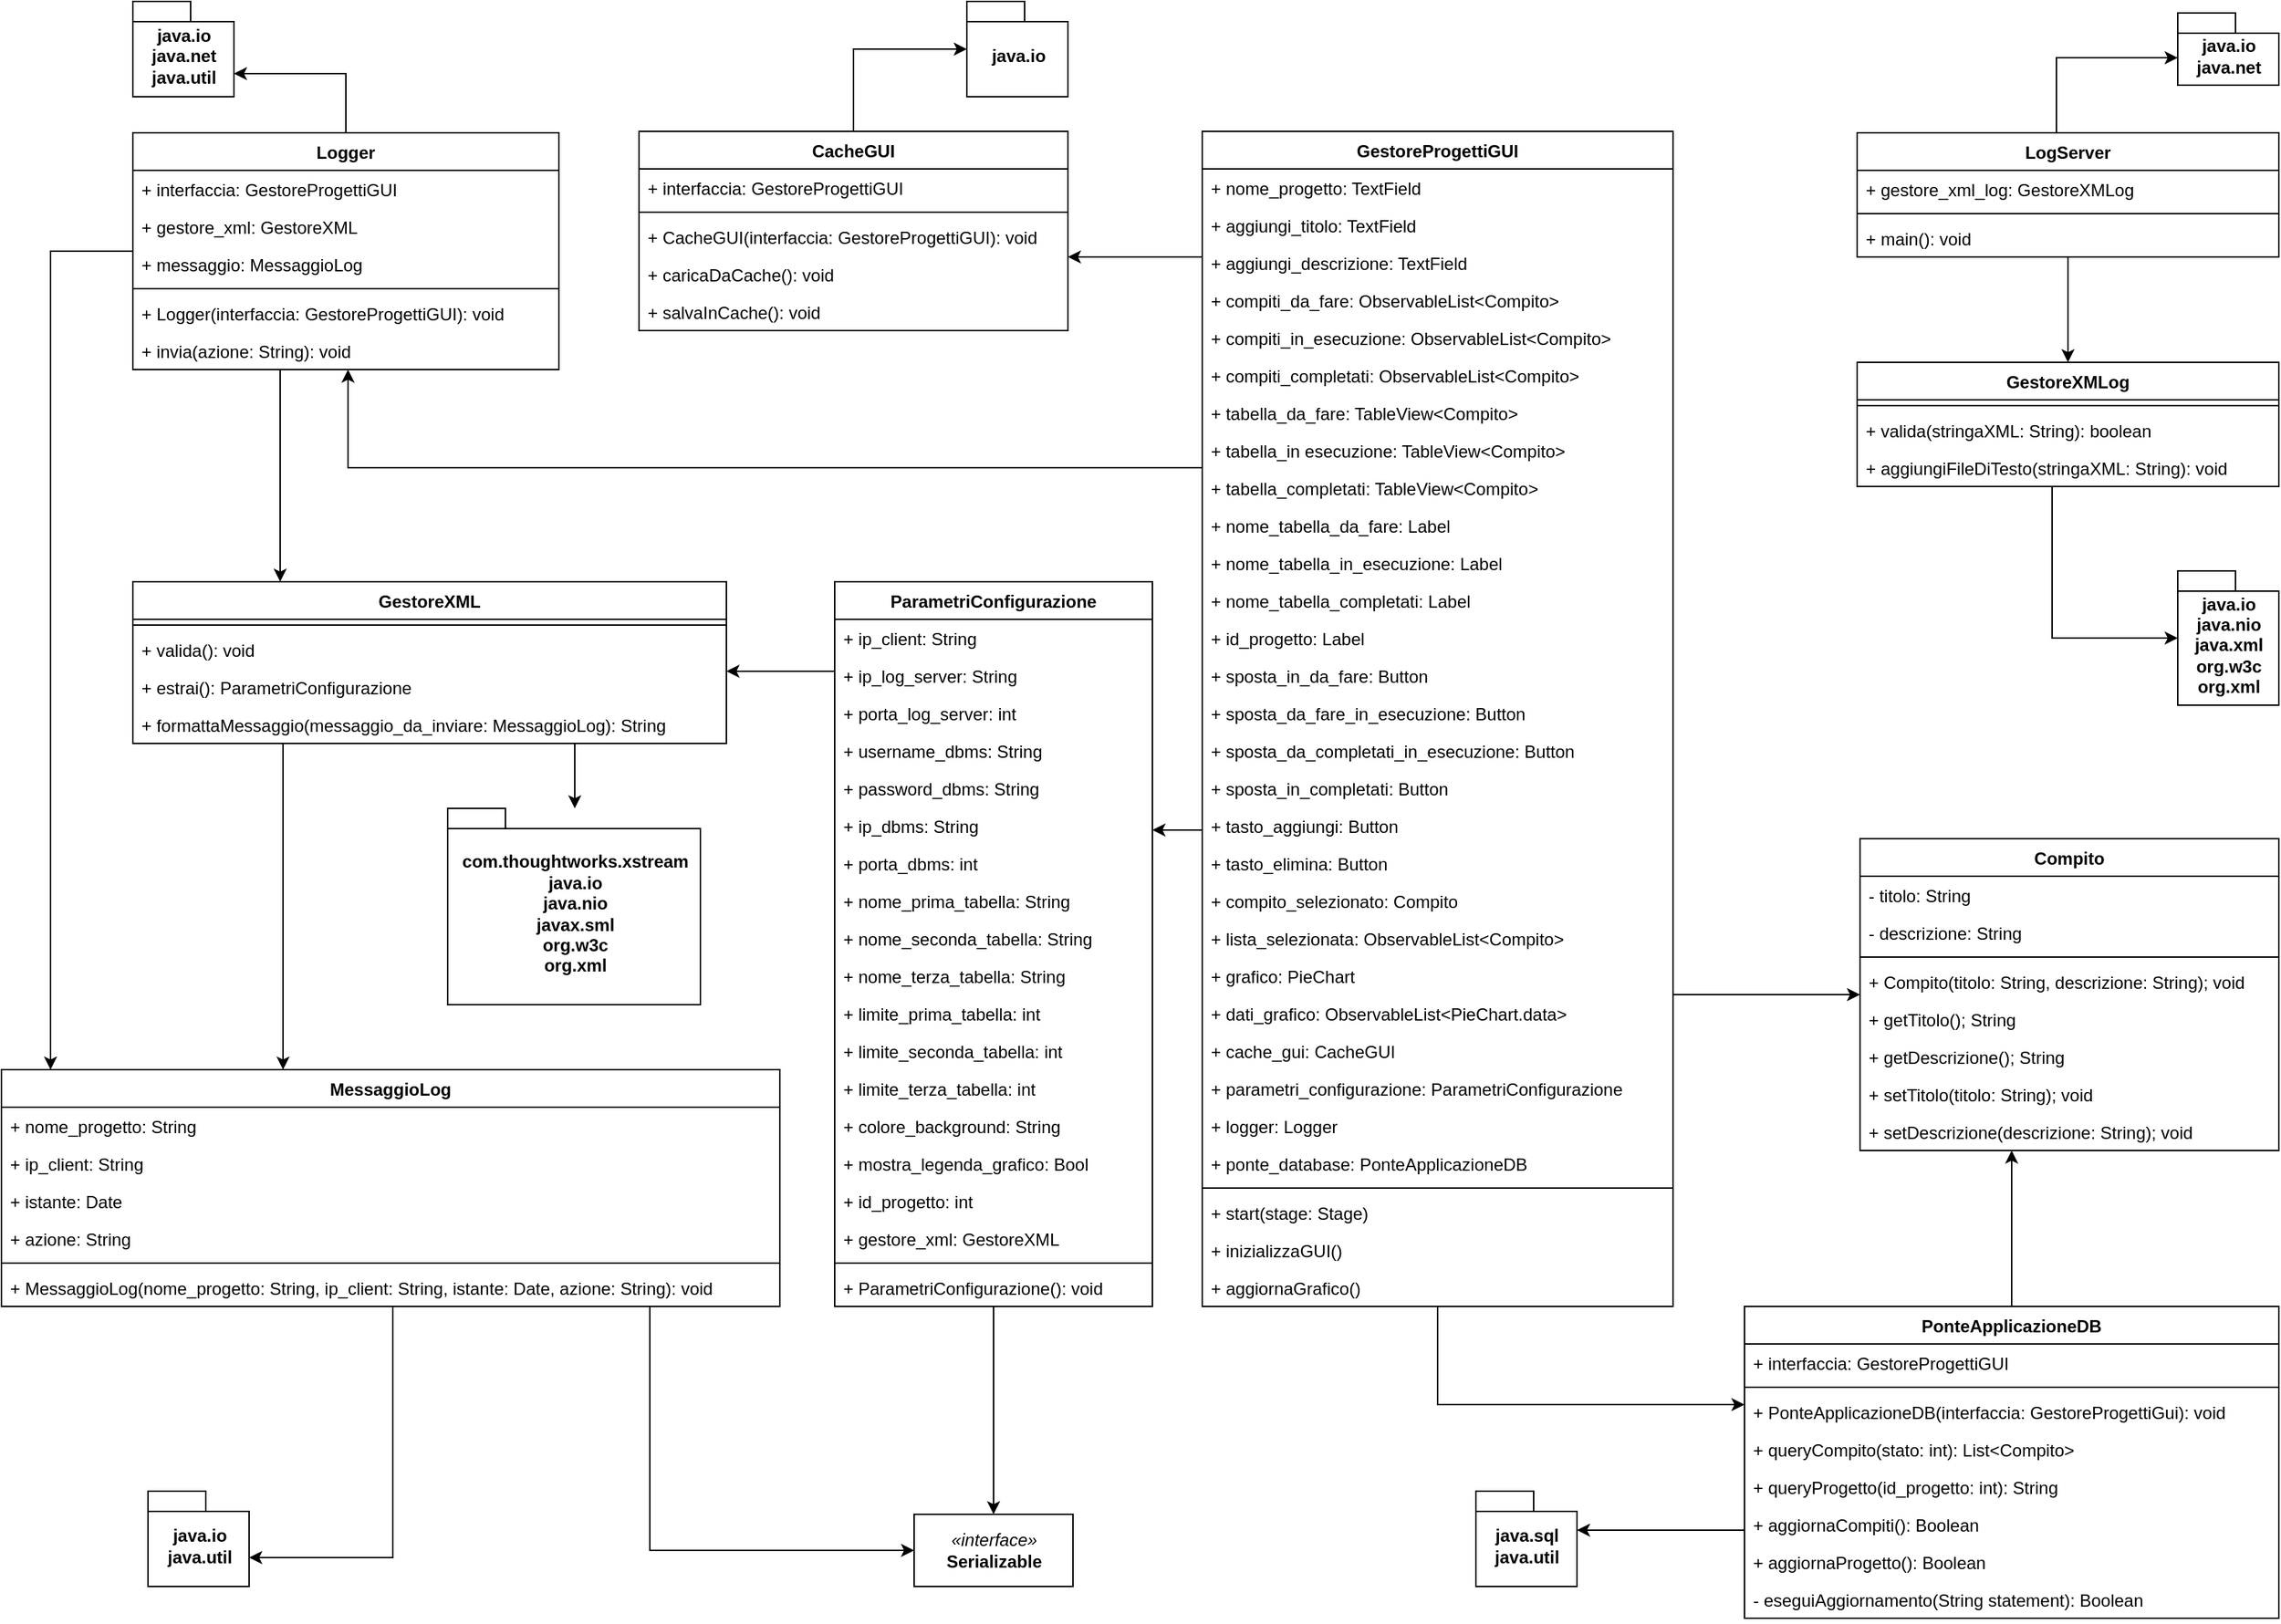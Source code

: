 <mxfile version="11.1.4" type="device"><diagram id="6nj99goFjxHXfL-2suWd" name="Page-1"><mxGraphModel dx="1272" dy="888" grid="0" gridSize="10" guides="1" tooltips="1" connect="1" arrows="1" fold="1" page="1" pageScale="1" pageWidth="1654" pageHeight="1169" background="none" math="0" shadow="0"><root><mxCell id="0"/><mxCell id="1" parent="0"/><mxCell id="vWWzzDCcb0T85775r7cs-12" value="" style="edgeStyle=orthogonalEdgeStyle;rounded=0;orthogonalLoop=1;jettySize=auto;html=1;" parent="1" source="vWWzzDCcb0T85775r7cs-1" target="vWWzzDCcb0T85775r7cs-8" edge="1"><mxGeometry relative="1" as="geometry"><Array as="points"><mxPoint x="843" y="594"/><mxPoint x="843" y="594"/></Array></mxGeometry></mxCell><mxCell id="vWWzzDCcb0T85775r7cs-17" value="" style="edgeStyle=orthogonalEdgeStyle;rounded=0;orthogonalLoop=1;jettySize=auto;html=1;" parent="1" source="vWWzzDCcb0T85775r7cs-1" target="vWWzzDCcb0T85775r7cs-13" edge="1"><mxGeometry relative="1" as="geometry"><Array as="points"><mxPoint x="799" y="197"/><mxPoint x="799" y="197"/></Array></mxGeometry></mxCell><mxCell id="KaFn5cHSQc4NppSN68tF-23" style="edgeStyle=orthogonalEdgeStyle;rounded=0;orthogonalLoop=1;jettySize=auto;html=1;" parent="1" source="vWWzzDCcb0T85775r7cs-1" target="KaFn5cHSQc4NppSN68tF-17" edge="1"><mxGeometry relative="1" as="geometry"><Array as="points"><mxPoint x="269" y="343"/></Array></mxGeometry></mxCell><mxCell id="vWWzzDCcb0T85775r7cs-1" value="GestoreProgettiGUI" style="swimlane;fontStyle=1;align=center;verticalAlign=top;childLayout=stackLayout;horizontal=1;startSize=26;horizontalStack=0;resizeParent=1;resizeParentMax=0;resizeLast=0;collapsible=1;marginBottom=0;perimeter=rectanglePerimeter;" parent="1" vertex="1"><mxGeometry x="860.5" y="110" width="326" height="814" as="geometry"><mxRectangle x="664" y="130" width="140" height="26" as="alternateBounds"/></mxGeometry></mxCell><mxCell id="vWWzzDCcb0T85775r7cs-2" value="+ nome_progetto: TextField" style="text;strokeColor=none;fillColor=none;align=left;verticalAlign=top;spacingLeft=4;spacingRight=4;overflow=hidden;rotatable=0;points=[[0,0.5],[1,0.5]];portConstraint=eastwest;" parent="vWWzzDCcb0T85775r7cs-1" vertex="1"><mxGeometry y="26" width="326" height="26" as="geometry"/></mxCell><mxCell id="PXrPjaLNuYyIt7uztmEN-1" value="+ aggiungi_titolo: TextField" style="text;strokeColor=none;fillColor=none;align=left;verticalAlign=top;spacingLeft=4;spacingRight=4;overflow=hidden;rotatable=0;points=[[0,0.5],[1,0.5]];portConstraint=eastwest;" parent="vWWzzDCcb0T85775r7cs-1" vertex="1"><mxGeometry y="52" width="326" height="26" as="geometry"/></mxCell><mxCell id="PXrPjaLNuYyIt7uztmEN-2" value="+ aggiungi_descrizione: TextField" style="text;strokeColor=none;fillColor=none;align=left;verticalAlign=top;spacingLeft=4;spacingRight=4;overflow=hidden;rotatable=0;points=[[0,0.5],[1,0.5]];portConstraint=eastwest;" parent="vWWzzDCcb0T85775r7cs-1" vertex="1"><mxGeometry y="78" width="326" height="26" as="geometry"/></mxCell><mxCell id="vWWzzDCcb0T85775r7cs-53" value="+ compiti_da_fare: ObservableList&lt;Compito&gt;" style="text;strokeColor=none;fillColor=none;align=left;verticalAlign=top;spacingLeft=4;spacingRight=4;overflow=hidden;rotatable=0;points=[[0,0.5],[1,0.5]];portConstraint=eastwest;" parent="vWWzzDCcb0T85775r7cs-1" vertex="1"><mxGeometry y="104" width="326" height="26" as="geometry"/></mxCell><mxCell id="dXpa8FaBh7qvM4R2iBo3-2" value="+ compiti_in_esecuzione: ObservableList&lt;Compito&gt;" style="text;strokeColor=none;fillColor=none;align=left;verticalAlign=top;spacingLeft=4;spacingRight=4;overflow=hidden;rotatable=0;points=[[0,0.5],[1,0.5]];portConstraint=eastwest;" parent="vWWzzDCcb0T85775r7cs-1" vertex="1"><mxGeometry y="130" width="326" height="26" as="geometry"/></mxCell><mxCell id="dXpa8FaBh7qvM4R2iBo3-3" value="+ compiti_completati: ObservableList&lt;Compito&gt;" style="text;strokeColor=none;fillColor=none;align=left;verticalAlign=top;spacingLeft=4;spacingRight=4;overflow=hidden;rotatable=0;points=[[0,0.5],[1,0.5]];portConstraint=eastwest;" parent="vWWzzDCcb0T85775r7cs-1" vertex="1"><mxGeometry y="156" width="326" height="26" as="geometry"/></mxCell><mxCell id="vWWzzDCcb0T85775r7cs-26" value="+ tabella_da_fare: TableView&lt;Compito&gt;" style="text;strokeColor=none;fillColor=none;align=left;verticalAlign=top;spacingLeft=4;spacingRight=4;overflow=hidden;rotatable=0;points=[[0,0.5],[1,0.5]];portConstraint=eastwest;" parent="vWWzzDCcb0T85775r7cs-1" vertex="1"><mxGeometry y="182" width="326" height="26" as="geometry"/></mxCell><mxCell id="vWWzzDCcb0T85775r7cs-29" value="+ tabella_in esecuzione: TableView&lt;Compito&gt;" style="text;strokeColor=none;fillColor=none;align=left;verticalAlign=top;spacingLeft=4;spacingRight=4;overflow=hidden;rotatable=0;points=[[0,0.5],[1,0.5]];portConstraint=eastwest;" parent="vWWzzDCcb0T85775r7cs-1" vertex="1"><mxGeometry y="208" width="326" height="26" as="geometry"/></mxCell><mxCell id="vWWzzDCcb0T85775r7cs-30" value="+ tabella_completati: TableView&lt;Compito&gt;" style="text;strokeColor=none;fillColor=none;align=left;verticalAlign=top;spacingLeft=4;spacingRight=4;overflow=hidden;rotatable=0;points=[[0,0.5],[1,0.5]];portConstraint=eastwest;" parent="vWWzzDCcb0T85775r7cs-1" vertex="1"><mxGeometry y="234" width="326" height="26" as="geometry"/></mxCell><mxCell id="vWWzzDCcb0T85775r7cs-27" value="+ nome_tabella_da_fare: Label" style="text;strokeColor=none;fillColor=none;align=left;verticalAlign=top;spacingLeft=4;spacingRight=4;overflow=hidden;rotatable=0;points=[[0,0.5],[1,0.5]];portConstraint=eastwest;" parent="vWWzzDCcb0T85775r7cs-1" vertex="1"><mxGeometry y="260" width="326" height="26" as="geometry"/></mxCell><mxCell id="vWWzzDCcb0T85775r7cs-33" value="+ nome_tabella_in_esecuzione: Label" style="text;strokeColor=none;fillColor=none;align=left;verticalAlign=top;spacingLeft=4;spacingRight=4;overflow=hidden;rotatable=0;points=[[0,0.5],[1,0.5]];portConstraint=eastwest;" parent="vWWzzDCcb0T85775r7cs-1" vertex="1"><mxGeometry y="286" width="326" height="26" as="geometry"/></mxCell><mxCell id="vWWzzDCcb0T85775r7cs-34" value="+ nome_tabella_completati: Label" style="text;strokeColor=none;fillColor=none;align=left;verticalAlign=top;spacingLeft=4;spacingRight=4;overflow=hidden;rotatable=0;points=[[0,0.5],[1,0.5]];portConstraint=eastwest;" parent="vWWzzDCcb0T85775r7cs-1" vertex="1"><mxGeometry y="312" width="326" height="26" as="geometry"/></mxCell><mxCell id="KaFn5cHSQc4NppSN68tF-7" value="+ id_progetto: Label" style="text;strokeColor=none;fillColor=none;align=left;verticalAlign=top;spacingLeft=4;spacingRight=4;overflow=hidden;rotatable=0;points=[[0,0.5],[1,0.5]];portConstraint=eastwest;" parent="vWWzzDCcb0T85775r7cs-1" vertex="1"><mxGeometry y="338" width="326" height="26" as="geometry"/></mxCell><mxCell id="vWWzzDCcb0T85775r7cs-37" value="+ sposta_in_da_fare: Button" style="text;align=left;verticalAlign=top;spacingLeft=4;spacingRight=4;overflow=hidden;rotatable=0;points=[[0,0.5],[1,0.5]];portConstraint=eastwest;" parent="vWWzzDCcb0T85775r7cs-1" vertex="1"><mxGeometry y="364" width="326" height="26" as="geometry"/></mxCell><mxCell id="vWWzzDCcb0T85775r7cs-38" value="+ sposta_da_fare_in_esecuzione: Button" style="text;strokeColor=none;fillColor=none;align=left;verticalAlign=top;spacingLeft=4;spacingRight=4;overflow=hidden;rotatable=0;points=[[0,0.5],[1,0.5]];portConstraint=eastwest;" parent="vWWzzDCcb0T85775r7cs-1" vertex="1"><mxGeometry y="390" width="326" height="26" as="geometry"/></mxCell><mxCell id="vWWzzDCcb0T85775r7cs-39" value="+ sposta_da_completati_in_esecuzione: Button" style="text;strokeColor=none;fillColor=none;align=left;verticalAlign=top;spacingLeft=4;spacingRight=4;overflow=hidden;rotatable=0;points=[[0,0.5],[1,0.5]];portConstraint=eastwest;" parent="vWWzzDCcb0T85775r7cs-1" vertex="1"><mxGeometry y="416" width="326" height="26" as="geometry"/></mxCell><mxCell id="dXpa8FaBh7qvM4R2iBo3-4" value="+ sposta_in_completati: Button" style="text;strokeColor=none;fillColor=none;align=left;verticalAlign=top;spacingLeft=4;spacingRight=4;overflow=hidden;rotatable=0;points=[[0,0.5],[1,0.5]];portConstraint=eastwest;" parent="vWWzzDCcb0T85775r7cs-1" vertex="1"><mxGeometry y="442" width="326" height="26" as="geometry"/></mxCell><mxCell id="vWWzzDCcb0T85775r7cs-44" value="+ tasto_aggiungi: Button" style="text;strokeColor=none;fillColor=none;align=left;verticalAlign=top;spacingLeft=4;spacingRight=4;overflow=hidden;rotatable=0;points=[[0,0.5],[1,0.5]];portConstraint=eastwest;" parent="vWWzzDCcb0T85775r7cs-1" vertex="1"><mxGeometry y="468" width="326" height="26" as="geometry"/></mxCell><mxCell id="vWWzzDCcb0T85775r7cs-45" value="+ tasto_elimina: Button" style="text;strokeColor=none;fillColor=none;align=left;verticalAlign=top;spacingLeft=4;spacingRight=4;overflow=hidden;rotatable=0;points=[[0,0.5],[1,0.5]];portConstraint=eastwest;" parent="vWWzzDCcb0T85775r7cs-1" vertex="1"><mxGeometry y="494" width="326" height="26" as="geometry"/></mxCell><mxCell id="KaFn5cHSQc4NppSN68tF-2" value="+ compito_selezionato: Compito" style="text;strokeColor=none;fillColor=none;align=left;verticalAlign=top;spacingLeft=4;spacingRight=4;overflow=hidden;rotatable=0;points=[[0,0.5],[1,0.5]];portConstraint=eastwest;" parent="vWWzzDCcb0T85775r7cs-1" vertex="1"><mxGeometry y="520" width="326" height="26" as="geometry"/></mxCell><mxCell id="KaFn5cHSQc4NppSN68tF-3" value="+ lista_selezionata: ObservableList&lt;Compito&gt;" style="text;strokeColor=none;fillColor=none;align=left;verticalAlign=top;spacingLeft=4;spacingRight=4;overflow=hidden;rotatable=0;points=[[0,0.5],[1,0.5]];portConstraint=eastwest;" parent="vWWzzDCcb0T85775r7cs-1" vertex="1"><mxGeometry y="546" width="326" height="26" as="geometry"/></mxCell><mxCell id="KaFn5cHSQc4NppSN68tF-4" value="+ grafico: PieChart" style="text;strokeColor=none;fillColor=none;align=left;verticalAlign=top;spacingLeft=4;spacingRight=4;overflow=hidden;rotatable=0;points=[[0,0.5],[1,0.5]];portConstraint=eastwest;" parent="vWWzzDCcb0T85775r7cs-1" vertex="1"><mxGeometry y="572" width="326" height="26" as="geometry"/></mxCell><mxCell id="KaFn5cHSQc4NppSN68tF-5" value="+ dati_grafico: ObservableList&lt;PieChart.data&gt;" style="text;strokeColor=none;fillColor=none;align=left;verticalAlign=top;spacingLeft=4;spacingRight=4;overflow=hidden;rotatable=0;points=[[0,0.5],[1,0.5]];portConstraint=eastwest;" parent="vWWzzDCcb0T85775r7cs-1" vertex="1"><mxGeometry y="598" width="326" height="26" as="geometry"/></mxCell><mxCell id="vWWzzDCcb0T85775r7cs-40" value="+ cache_gui: CacheGUI" style="text;strokeColor=none;fillColor=none;align=left;verticalAlign=top;spacingLeft=4;spacingRight=4;overflow=hidden;rotatable=0;points=[[0,0.5],[1,0.5]];portConstraint=eastwest;" parent="vWWzzDCcb0T85775r7cs-1" vertex="1"><mxGeometry y="624" width="326" height="26" as="geometry"/></mxCell><mxCell id="vWWzzDCcb0T85775r7cs-41" value="+ parametri_configurazione: ParametriConfigurazione" style="text;strokeColor=none;fillColor=none;align=left;verticalAlign=top;spacingLeft=4;spacingRight=4;overflow=hidden;rotatable=0;points=[[0,0.5],[1,0.5]];portConstraint=eastwest;" parent="vWWzzDCcb0T85775r7cs-1" vertex="1"><mxGeometry y="650" width="326" height="26" as="geometry"/></mxCell><mxCell id="KaFn5cHSQc4NppSN68tF-1" value="+ logger: Logger" style="text;strokeColor=none;fillColor=none;align=left;verticalAlign=top;spacingLeft=4;spacingRight=4;overflow=hidden;rotatable=0;points=[[0,0.5],[1,0.5]];portConstraint=eastwest;" parent="vWWzzDCcb0T85775r7cs-1" vertex="1"><mxGeometry y="676" width="326" height="26" as="geometry"/></mxCell><mxCell id="KaFn5cHSQc4NppSN68tF-6" value="+ ponte_database: PonteApplicazioneDB" style="text;strokeColor=none;fillColor=none;align=left;verticalAlign=top;spacingLeft=4;spacingRight=4;overflow=hidden;rotatable=0;points=[[0,0.5],[1,0.5]];portConstraint=eastwest;" parent="vWWzzDCcb0T85775r7cs-1" vertex="1"><mxGeometry y="702" width="326" height="26" as="geometry"/></mxCell><mxCell id="vWWzzDCcb0T85775r7cs-3" value="" style="line;strokeWidth=1;fillColor=none;align=left;verticalAlign=middle;spacingTop=-1;spacingLeft=3;spacingRight=3;rotatable=0;labelPosition=right;points=[];portConstraint=eastwest;" parent="vWWzzDCcb0T85775r7cs-1" vertex="1"><mxGeometry y="728" width="326" height="8" as="geometry"/></mxCell><mxCell id="vWWzzDCcb0T85775r7cs-4" value="+ start(stage: Stage)" style="text;strokeColor=none;fillColor=none;align=left;verticalAlign=top;spacingLeft=4;spacingRight=4;overflow=hidden;rotatable=0;points=[[0,0.5],[1,0.5]];portConstraint=eastwest;" parent="vWWzzDCcb0T85775r7cs-1" vertex="1"><mxGeometry y="736" width="326" height="26" as="geometry"/></mxCell><mxCell id="vWWzzDCcb0T85775r7cs-66" value="+ inizializzaGUI()" style="text;strokeColor=none;fillColor=none;align=left;verticalAlign=top;spacingLeft=4;spacingRight=4;overflow=hidden;rotatable=0;points=[[0,0.5],[1,0.5]];portConstraint=eastwest;" parent="vWWzzDCcb0T85775r7cs-1" vertex="1"><mxGeometry y="762" width="326" height="26" as="geometry"/></mxCell><mxCell id="KaFn5cHSQc4NppSN68tF-8" value="+ aggiornaGrafico()" style="text;strokeColor=none;fillColor=none;align=left;verticalAlign=top;spacingLeft=4;spacingRight=4;overflow=hidden;rotatable=0;points=[[0,0.5],[1,0.5]];portConstraint=eastwest;" parent="vWWzzDCcb0T85775r7cs-1" vertex="1"><mxGeometry y="788" width="326" height="26" as="geometry"/></mxCell><mxCell id="vWWzzDCcb0T85775r7cs-52" value="" style="edgeStyle=orthogonalEdgeStyle;rounded=0;orthogonalLoop=1;jettySize=auto;html=1;" parent="1" source="vWWzzDCcb0T85775r7cs-1" target="vWWzzDCcb0T85775r7cs-48" edge="1"><mxGeometry relative="1" as="geometry"><Array as="points"><mxPoint x="1220" y="708"/><mxPoint x="1220" y="708"/></Array></mxGeometry></mxCell><mxCell id="XvffaTH2z_4lUJ5s4cVE-21" style="edgeStyle=orthogonalEdgeStyle;rounded=0;orthogonalLoop=1;jettySize=auto;html=1;" edge="1" parent="1" source="vWWzzDCcb0T85775r7cs-13" target="XvffaTH2z_4lUJ5s4cVE-18"><mxGeometry relative="1" as="geometry"><Array as="points"><mxPoint x="619" y="53"/></Array></mxGeometry></mxCell><mxCell id="vWWzzDCcb0T85775r7cs-13" value="CacheGUI" style="swimlane;fontStyle=1;align=center;verticalAlign=top;childLayout=stackLayout;horizontal=1;startSize=26;horizontalStack=0;resizeParent=1;resizeParentMax=0;resizeLast=0;collapsible=1;marginBottom=0;" parent="1" vertex="1"><mxGeometry x="470.5" y="110" width="297" height="138" as="geometry"/></mxCell><mxCell id="vWWzzDCcb0T85775r7cs-14" value="+ interfaccia: GestoreProgettiGUI" style="text;strokeColor=none;fillColor=none;align=left;verticalAlign=top;spacingLeft=4;spacingRight=4;overflow=hidden;rotatable=0;points=[[0,0.5],[1,0.5]];portConstraint=eastwest;" parent="vWWzzDCcb0T85775r7cs-13" vertex="1"><mxGeometry y="26" width="297" height="26" as="geometry"/></mxCell><mxCell id="vWWzzDCcb0T85775r7cs-15" value="" style="line;strokeWidth=1;fillColor=none;align=left;verticalAlign=middle;spacingTop=-1;spacingLeft=3;spacingRight=3;rotatable=0;labelPosition=right;points=[];portConstraint=eastwest;" parent="vWWzzDCcb0T85775r7cs-13" vertex="1"><mxGeometry y="52" width="297" height="8" as="geometry"/></mxCell><mxCell id="vWWzzDCcb0T85775r7cs-16" value="+ CacheGUI(interfaccia: GestoreProgettiGUI): void" style="text;strokeColor=none;fillColor=none;align=left;verticalAlign=top;spacingLeft=4;spacingRight=4;overflow=hidden;rotatable=0;points=[[0,0.5],[1,0.5]];portConstraint=eastwest;" parent="vWWzzDCcb0T85775r7cs-13" vertex="1"><mxGeometry y="60" width="297" height="26" as="geometry"/></mxCell><mxCell id="KaFn5cHSQc4NppSN68tF-12" value="+ caricaDaCache(): void" style="text;strokeColor=none;fillColor=none;align=left;verticalAlign=top;spacingLeft=4;spacingRight=4;overflow=hidden;rotatable=0;points=[[0,0.5],[1,0.5]];portConstraint=eastwest;" parent="vWWzzDCcb0T85775r7cs-13" vertex="1"><mxGeometry y="86" width="297" height="26" as="geometry"/></mxCell><mxCell id="KaFn5cHSQc4NppSN68tF-13" value="+ salvaInCache(): void" style="text;strokeColor=none;fillColor=none;align=left;verticalAlign=top;spacingLeft=4;spacingRight=4;overflow=hidden;rotatable=0;points=[[0,0.5],[1,0.5]];portConstraint=eastwest;" parent="vWWzzDCcb0T85775r7cs-13" vertex="1"><mxGeometry y="112" width="297" height="26" as="geometry"/></mxCell><mxCell id="guGwcE-C-cMD1hSGX_DN-12" value="" style="edgeStyle=orthogonalEdgeStyle;rounded=0;orthogonalLoop=1;jettySize=auto;html=1;" parent="1" source="vWWzzDCcb0T85775r7cs-1" target="guGwcE-C-cMD1hSGX_DN-23" edge="1"><mxGeometry relative="1" as="geometry"><Array as="points"><mxPoint x="1024" y="992"/></Array></mxGeometry></mxCell><mxCell id="vWWzzDCcb0T85775r7cs-48" value="Compito" style="swimlane;fontStyle=1;align=center;verticalAlign=top;childLayout=stackLayout;horizontal=1;startSize=26;horizontalStack=0;resizeParent=1;resizeParentMax=0;resizeLast=0;collapsible=1;marginBottom=0;" parent="1" vertex="1"><mxGeometry x="1316" y="600" width="290" height="216" as="geometry"/></mxCell><mxCell id="vWWzzDCcb0T85775r7cs-49" value="- titolo: String" style="text;strokeColor=none;fillColor=none;align=left;verticalAlign=top;spacingLeft=4;spacingRight=4;overflow=hidden;rotatable=0;points=[[0,0.5],[1,0.5]];portConstraint=eastwest;" parent="vWWzzDCcb0T85775r7cs-48" vertex="1"><mxGeometry y="26" width="290" height="26" as="geometry"/></mxCell><mxCell id="vWWzzDCcb0T85775r7cs-54" value="- descrizione: String" style="text;strokeColor=none;fillColor=none;align=left;verticalAlign=top;spacingLeft=4;spacingRight=4;overflow=hidden;rotatable=0;points=[[0,0.5],[1,0.5]];portConstraint=eastwest;" parent="vWWzzDCcb0T85775r7cs-48" vertex="1"><mxGeometry y="52" width="290" height="26" as="geometry"/></mxCell><mxCell id="vWWzzDCcb0T85775r7cs-50" value="" style="line;strokeWidth=1;fillColor=none;align=left;verticalAlign=middle;spacingTop=-1;spacingLeft=3;spacingRight=3;rotatable=0;labelPosition=right;points=[];portConstraint=eastwest;" parent="vWWzzDCcb0T85775r7cs-48" vertex="1"><mxGeometry y="78" width="290" height="8" as="geometry"/></mxCell><mxCell id="vWWzzDCcb0T85775r7cs-51" value="+ Compito(titolo: String, descrizione: String); void" style="text;strokeColor=none;fillColor=none;align=left;verticalAlign=top;spacingLeft=4;spacingRight=4;overflow=hidden;rotatable=0;points=[[0,0.5],[1,0.5]];portConstraint=eastwest;" parent="vWWzzDCcb0T85775r7cs-48" vertex="1"><mxGeometry y="86" width="290" height="26" as="geometry"/></mxCell><mxCell id="KaFn5cHSQc4NppSN68tF-35" value="+ getTitolo(); String" style="text;strokeColor=none;fillColor=none;align=left;verticalAlign=top;spacingLeft=4;spacingRight=4;overflow=hidden;rotatable=0;points=[[0,0.5],[1,0.5]];portConstraint=eastwest;" parent="vWWzzDCcb0T85775r7cs-48" vertex="1"><mxGeometry y="112" width="290" height="26" as="geometry"/></mxCell><mxCell id="KaFn5cHSQc4NppSN68tF-37" value="+ getDescrizione(); String" style="text;strokeColor=none;fillColor=none;align=left;verticalAlign=top;spacingLeft=4;spacingRight=4;overflow=hidden;rotatable=0;points=[[0,0.5],[1,0.5]];portConstraint=eastwest;" parent="vWWzzDCcb0T85775r7cs-48" vertex="1"><mxGeometry y="138" width="290" height="26" as="geometry"/></mxCell><mxCell id="KaFn5cHSQc4NppSN68tF-36" value="+ setTitolo(titolo: String); void" style="text;strokeColor=none;fillColor=none;align=left;verticalAlign=top;spacingLeft=4;spacingRight=4;overflow=hidden;rotatable=0;points=[[0,0.5],[1,0.5]];portConstraint=eastwest;" parent="vWWzzDCcb0T85775r7cs-48" vertex="1"><mxGeometry y="164" width="290" height="26" as="geometry"/></mxCell><mxCell id="KaFn5cHSQc4NppSN68tF-38" value="+ setDescrizione(descrizione: String); void" style="text;strokeColor=none;fillColor=none;align=left;verticalAlign=top;spacingLeft=4;spacingRight=4;overflow=hidden;rotatable=0;points=[[0,0.5],[1,0.5]];portConstraint=eastwest;" parent="vWWzzDCcb0T85775r7cs-48" vertex="1"><mxGeometry y="190" width="290" height="26" as="geometry"/></mxCell><mxCell id="KaFn5cHSQc4NppSN68tF-61" style="edgeStyle=orthogonalEdgeStyle;rounded=0;orthogonalLoop=1;jettySize=auto;html=1;" parent="1" source="vWWzzDCcb0T85775r7cs-8" target="KaFn5cHSQc4NppSN68tF-52" edge="1"><mxGeometry relative="1" as="geometry"><Array as="points"><mxPoint x="558" y="484"/><mxPoint x="558" y="484"/></Array></mxGeometry></mxCell><mxCell id="XvffaTH2z_4lUJ5s4cVE-11" style="edgeStyle=orthogonalEdgeStyle;rounded=0;orthogonalLoop=1;jettySize=auto;html=1;" edge="1" parent="1" source="vWWzzDCcb0T85775r7cs-8" target="XvffaTH2z_4lUJ5s4cVE-10"><mxGeometry relative="1" as="geometry"><Array as="points"><mxPoint x="716" y="1072"/></Array></mxGeometry></mxCell><mxCell id="vWWzzDCcb0T85775r7cs-8" value="ParametriConfigurazione" style="swimlane;fontStyle=1;align=center;verticalAlign=top;childLayout=stackLayout;horizontal=1;startSize=26;horizontalStack=0;resizeParent=1;resizeParentMax=0;resizeLast=0;collapsible=1;marginBottom=0;" parent="1" vertex="1"><mxGeometry x="606" y="422" width="220" height="502" as="geometry"/></mxCell><mxCell id="vWWzzDCcb0T85775r7cs-9" value="+ ip_client: String" style="text;strokeColor=none;fillColor=none;align=left;verticalAlign=top;spacingLeft=4;spacingRight=4;overflow=hidden;rotatable=0;points=[[0,0.5],[1,0.5]];portConstraint=eastwest;" parent="vWWzzDCcb0T85775r7cs-8" vertex="1"><mxGeometry y="26" width="220" height="26" as="geometry"/></mxCell><mxCell id="vWWzzDCcb0T85775r7cs-56" value="+ ip_log_server: String" style="text;strokeColor=none;fillColor=none;align=left;verticalAlign=top;spacingLeft=4;spacingRight=4;overflow=hidden;rotatable=0;points=[[0,0.5],[1,0.5]];portConstraint=eastwest;" parent="vWWzzDCcb0T85775r7cs-8" vertex="1"><mxGeometry y="52" width="220" height="26" as="geometry"/></mxCell><mxCell id="vWWzzDCcb0T85775r7cs-57" value="+ porta_log_server: int" style="text;strokeColor=none;fillColor=none;align=left;verticalAlign=top;spacingLeft=4;spacingRight=4;overflow=hidden;rotatable=0;points=[[0,0.5],[1,0.5]];portConstraint=eastwest;" parent="vWWzzDCcb0T85775r7cs-8" vertex="1"><mxGeometry y="78" width="220" height="26" as="geometry"/></mxCell><mxCell id="vWWzzDCcb0T85775r7cs-58" value="+ username_dbms: String" style="text;strokeColor=none;fillColor=none;align=left;verticalAlign=top;spacingLeft=4;spacingRight=4;overflow=hidden;rotatable=0;points=[[0,0.5],[1,0.5]];portConstraint=eastwest;" parent="vWWzzDCcb0T85775r7cs-8" vertex="1"><mxGeometry y="104" width="220" height="26" as="geometry"/></mxCell><mxCell id="vWWzzDCcb0T85775r7cs-59" value="+ password_dbms: String" style="text;strokeColor=none;fillColor=none;align=left;verticalAlign=top;spacingLeft=4;spacingRight=4;overflow=hidden;rotatable=0;points=[[0,0.5],[1,0.5]];portConstraint=eastwest;" parent="vWWzzDCcb0T85775r7cs-8" vertex="1"><mxGeometry y="130" width="220" height="26" as="geometry"/></mxCell><mxCell id="KaFn5cHSQc4NppSN68tF-56" value="+ ip_dbms: String" style="text;strokeColor=none;fillColor=none;align=left;verticalAlign=top;spacingLeft=4;spacingRight=4;overflow=hidden;rotatable=0;points=[[0,0.5],[1,0.5]];portConstraint=eastwest;" parent="vWWzzDCcb0T85775r7cs-8" vertex="1"><mxGeometry y="156" width="220" height="26" as="geometry"/></mxCell><mxCell id="KaFn5cHSQc4NppSN68tF-57" value="+ porta_dbms: int" style="text;strokeColor=none;fillColor=none;align=left;verticalAlign=top;spacingLeft=4;spacingRight=4;overflow=hidden;rotatable=0;points=[[0,0.5],[1,0.5]];portConstraint=eastwest;" parent="vWWzzDCcb0T85775r7cs-8" vertex="1"><mxGeometry y="182" width="220" height="26" as="geometry"/></mxCell><mxCell id="vWWzzDCcb0T85775r7cs-60" value="+ nome_prima_tabella: String" style="text;strokeColor=none;fillColor=none;align=left;verticalAlign=top;spacingLeft=4;spacingRight=4;overflow=hidden;rotatable=0;points=[[0,0.5],[1,0.5]];portConstraint=eastwest;" parent="vWWzzDCcb0T85775r7cs-8" vertex="1"><mxGeometry y="208" width="220" height="26" as="geometry"/></mxCell><mxCell id="vWWzzDCcb0T85775r7cs-61" value="+ nome_seconda_tabella: String" style="text;strokeColor=none;fillColor=none;align=left;verticalAlign=top;spacingLeft=4;spacingRight=4;overflow=hidden;rotatable=0;points=[[0,0.5],[1,0.5]];portConstraint=eastwest;" parent="vWWzzDCcb0T85775r7cs-8" vertex="1"><mxGeometry y="234" width="220" height="26" as="geometry"/></mxCell><mxCell id="vWWzzDCcb0T85775r7cs-62" value="+ nome_terza_tabella: String" style="text;strokeColor=none;fillColor=none;align=left;verticalAlign=top;spacingLeft=4;spacingRight=4;overflow=hidden;rotatable=0;points=[[0,0.5],[1,0.5]];portConstraint=eastwest;" parent="vWWzzDCcb0T85775r7cs-8" vertex="1"><mxGeometry y="260" width="220" height="26" as="geometry"/></mxCell><mxCell id="vWWzzDCcb0T85775r7cs-63" value="+ limite_prima_tabella: int" style="text;strokeColor=none;fillColor=none;align=left;verticalAlign=top;spacingLeft=4;spacingRight=4;overflow=hidden;rotatable=0;points=[[0,0.5],[1,0.5]];portConstraint=eastwest;" parent="vWWzzDCcb0T85775r7cs-8" vertex="1"><mxGeometry y="286" width="220" height="26" as="geometry"/></mxCell><mxCell id="vWWzzDCcb0T85775r7cs-64" value="+ limite_seconda_tabella: int" style="text;strokeColor=none;fillColor=none;align=left;verticalAlign=top;spacingLeft=4;spacingRight=4;overflow=hidden;rotatable=0;points=[[0,0.5],[1,0.5]];portConstraint=eastwest;" parent="vWWzzDCcb0T85775r7cs-8" vertex="1"><mxGeometry y="312" width="220" height="26" as="geometry"/></mxCell><mxCell id="vWWzzDCcb0T85775r7cs-65" value="+ limite_terza_tabella: int" style="text;strokeColor=none;fillColor=none;align=left;verticalAlign=top;spacingLeft=4;spacingRight=4;overflow=hidden;rotatable=0;points=[[0,0.5],[1,0.5]];portConstraint=eastwest;" parent="vWWzzDCcb0T85775r7cs-8" vertex="1"><mxGeometry y="338" width="220" height="26" as="geometry"/></mxCell><mxCell id="guGwcE-C-cMD1hSGX_DN-1" value="+ colore_background: String" style="text;strokeColor=none;fillColor=none;align=left;verticalAlign=top;spacingLeft=4;spacingRight=4;overflow=hidden;rotatable=0;points=[[0,0.5],[1,0.5]];portConstraint=eastwest;" parent="vWWzzDCcb0T85775r7cs-8" vertex="1"><mxGeometry y="364" width="220" height="26" as="geometry"/></mxCell><mxCell id="guGwcE-C-cMD1hSGX_DN-2" value="+ mostra_legenda_grafico: Bool" style="text;strokeColor=none;fillColor=none;align=left;verticalAlign=top;spacingLeft=4;spacingRight=4;overflow=hidden;rotatable=0;points=[[0,0.5],[1,0.5]];portConstraint=eastwest;" parent="vWWzzDCcb0T85775r7cs-8" vertex="1"><mxGeometry y="390" width="220" height="26" as="geometry"/></mxCell><mxCell id="KaFn5cHSQc4NppSN68tF-58" value="+ id_progetto: int" style="text;strokeColor=none;fillColor=none;align=left;verticalAlign=top;spacingLeft=4;spacingRight=4;overflow=hidden;rotatable=0;points=[[0,0.5],[1,0.5]];portConstraint=eastwest;" parent="vWWzzDCcb0T85775r7cs-8" vertex="1"><mxGeometry y="416" width="220" height="26" as="geometry"/></mxCell><mxCell id="KaFn5cHSQc4NppSN68tF-59" value="+ gestore_xml: GestoreXML" style="text;strokeColor=none;fillColor=none;align=left;verticalAlign=top;spacingLeft=4;spacingRight=4;overflow=hidden;rotatable=0;points=[[0,0.5],[1,0.5]];portConstraint=eastwest;" parent="vWWzzDCcb0T85775r7cs-8" vertex="1"><mxGeometry y="442" width="220" height="26" as="geometry"/></mxCell><mxCell id="vWWzzDCcb0T85775r7cs-10" value="" style="line;strokeWidth=1;fillColor=none;align=left;verticalAlign=middle;spacingTop=-1;spacingLeft=3;spacingRight=3;rotatable=0;labelPosition=right;points=[];portConstraint=eastwest;" parent="vWWzzDCcb0T85775r7cs-8" vertex="1"><mxGeometry y="468" width="220" height="8" as="geometry"/></mxCell><mxCell id="vWWzzDCcb0T85775r7cs-11" value="+ ParametriConfigurazione(): void" style="text;strokeColor=none;fillColor=none;align=left;verticalAlign=top;spacingLeft=4;spacingRight=4;overflow=hidden;rotatable=0;points=[[0,0.5],[1,0.5]];portConstraint=eastwest;" parent="vWWzzDCcb0T85775r7cs-8" vertex="1"><mxGeometry y="476" width="220" height="26" as="geometry"/></mxCell><mxCell id="XvffaTH2z_4lUJ5s4cVE-9" style="edgeStyle=orthogonalEdgeStyle;rounded=0;orthogonalLoop=1;jettySize=auto;html=1;" edge="1" parent="1" source="guGwcE-C-cMD1hSGX_DN-23" target="XvffaTH2z_4lUJ5s4cVE-8"><mxGeometry relative="1" as="geometry"><Array as="points"><mxPoint x="1167" y="1079"/><mxPoint x="1167" y="1079"/></Array></mxGeometry></mxCell><mxCell id="guGwcE-C-cMD1hSGX_DN-23" value="PonteApplicazioneDB" style="swimlane;fontStyle=1;align=center;verticalAlign=top;childLayout=stackLayout;horizontal=1;startSize=26;horizontalStack=0;resizeParent=1;resizeParentMax=0;resizeLast=0;collapsible=1;marginBottom=0;" parent="1" vertex="1"><mxGeometry x="1236" y="924" width="370" height="216" as="geometry"/></mxCell><mxCell id="guGwcE-C-cMD1hSGX_DN-24" value="+ interfaccia: GestoreProgettiGUI" style="text;strokeColor=none;fillColor=none;align=left;verticalAlign=top;spacingLeft=4;spacingRight=4;overflow=hidden;rotatable=0;points=[[0,0.5],[1,0.5]];portConstraint=eastwest;" parent="guGwcE-C-cMD1hSGX_DN-23" vertex="1"><mxGeometry y="26" width="370" height="26" as="geometry"/></mxCell><mxCell id="guGwcE-C-cMD1hSGX_DN-27" value="" style="line;strokeWidth=1;fillColor=none;align=left;verticalAlign=middle;spacingTop=-1;spacingLeft=3;spacingRight=3;rotatable=0;labelPosition=right;points=[];portConstraint=eastwest;" parent="guGwcE-C-cMD1hSGX_DN-23" vertex="1"><mxGeometry y="52" width="370" height="8" as="geometry"/></mxCell><mxCell id="guGwcE-C-cMD1hSGX_DN-28" value="+ PonteApplicazioneDB(interfaccia: GestoreProgettiGui): void" style="text;strokeColor=none;fillColor=none;align=left;verticalAlign=top;spacingLeft=4;spacingRight=4;overflow=hidden;rotatable=0;points=[[0,0.5],[1,0.5]];portConstraint=eastwest;" parent="guGwcE-C-cMD1hSGX_DN-23" vertex="1"><mxGeometry y="60" width="370" height="26" as="geometry"/></mxCell><mxCell id="KaFn5cHSQc4NppSN68tF-14" value="+ queryCompito(stato: int): List&lt;Compito&gt;" style="text;strokeColor=none;fillColor=none;align=left;verticalAlign=top;spacingLeft=4;spacingRight=4;overflow=hidden;rotatable=0;points=[[0,0.5],[1,0.5]];portConstraint=eastwest;" parent="guGwcE-C-cMD1hSGX_DN-23" vertex="1"><mxGeometry y="86" width="370" height="26" as="geometry"/></mxCell><mxCell id="KaFn5cHSQc4NppSN68tF-15" value="+ queryProgetto(id_progetto: int): String" style="text;strokeColor=none;fillColor=none;align=left;verticalAlign=top;spacingLeft=4;spacingRight=4;overflow=hidden;rotatable=0;points=[[0,0.5],[1,0.5]];portConstraint=eastwest;" parent="guGwcE-C-cMD1hSGX_DN-23" vertex="1"><mxGeometry y="112" width="370" height="26" as="geometry"/></mxCell><mxCell id="XvffaTH2z_4lUJ5s4cVE-5" value="+ aggiornaCompiti(): Boolean" style="text;strokeColor=none;fillColor=none;align=left;verticalAlign=top;spacingLeft=4;spacingRight=4;overflow=hidden;rotatable=0;points=[[0,0.5],[1,0.5]];portConstraint=eastwest;" vertex="1" parent="guGwcE-C-cMD1hSGX_DN-23"><mxGeometry y="138" width="370" height="26" as="geometry"/></mxCell><mxCell id="XvffaTH2z_4lUJ5s4cVE-6" value="+ aggiornaProgetto(): Boolean" style="text;strokeColor=none;fillColor=none;align=left;verticalAlign=top;spacingLeft=4;spacingRight=4;overflow=hidden;rotatable=0;points=[[0,0.5],[1,0.5]];portConstraint=eastwest;" vertex="1" parent="guGwcE-C-cMD1hSGX_DN-23"><mxGeometry y="164" width="370" height="26" as="geometry"/></mxCell><mxCell id="XvffaTH2z_4lUJ5s4cVE-7" value="- eseguiAggiornamento(String statement): Boolean" style="text;strokeColor=none;fillColor=none;align=left;verticalAlign=top;spacingLeft=4;spacingRight=4;overflow=hidden;rotatable=0;points=[[0,0.5],[1,0.5]];portConstraint=eastwest;" vertex="1" parent="guGwcE-C-cMD1hSGX_DN-23"><mxGeometry y="190" width="370" height="26" as="geometry"/></mxCell><mxCell id="KaFn5cHSQc4NppSN68tF-16" style="edgeStyle=orthogonalEdgeStyle;rounded=0;orthogonalLoop=1;jettySize=auto;html=1;" parent="1" source="guGwcE-C-cMD1hSGX_DN-23" target="vWWzzDCcb0T85775r7cs-48" edge="1"><mxGeometry relative="1" as="geometry"><Array as="points"><mxPoint x="1499" y="633"/><mxPoint x="1499" y="633"/></Array></mxGeometry></mxCell><mxCell id="KaFn5cHSQc4NppSN68tF-34" style="edgeStyle=orthogonalEdgeStyle;rounded=0;orthogonalLoop=1;jettySize=auto;html=1;" parent="1" source="KaFn5cHSQc4NppSN68tF-17" target="KaFn5cHSQc4NppSN68tF-26" edge="1"><mxGeometry relative="1" as="geometry"><Array as="points"><mxPoint x="63" y="193"/></Array></mxGeometry></mxCell><mxCell id="XvffaTH2z_4lUJ5s4cVE-17" style="edgeStyle=orthogonalEdgeStyle;rounded=0;orthogonalLoop=1;jettySize=auto;html=1;" edge="1" parent="1" source="KaFn5cHSQc4NppSN68tF-17" target="XvffaTH2z_4lUJ5s4cVE-16"><mxGeometry relative="1" as="geometry"><Array as="points"><mxPoint x="267" y="70"/></Array></mxGeometry></mxCell><mxCell id="XvffaTH2z_4lUJ5s4cVE-22" style="edgeStyle=orthogonalEdgeStyle;rounded=0;orthogonalLoop=1;jettySize=auto;html=1;" edge="1" parent="1" source="KaFn5cHSQc4NppSN68tF-17" target="KaFn5cHSQc4NppSN68tF-52"><mxGeometry relative="1" as="geometry"><Array as="points"><mxPoint x="222" y="288"/><mxPoint x="222" y="288"/></Array></mxGeometry></mxCell><mxCell id="KaFn5cHSQc4NppSN68tF-17" value="Logger" style="swimlane;fontStyle=1;align=center;verticalAlign=top;childLayout=stackLayout;horizontal=1;startSize=26;horizontalStack=0;resizeParent=1;resizeParentMax=0;resizeLast=0;collapsible=1;marginBottom=0;" parent="1" vertex="1"><mxGeometry x="120" y="111" width="295" height="164" as="geometry"/></mxCell><mxCell id="KaFn5cHSQc4NppSN68tF-18" value="+ interfaccia: GestoreProgettiGUI" style="text;strokeColor=none;fillColor=none;align=left;verticalAlign=top;spacingLeft=4;spacingRight=4;overflow=hidden;rotatable=0;points=[[0,0.5],[1,0.5]];portConstraint=eastwest;" parent="KaFn5cHSQc4NppSN68tF-17" vertex="1"><mxGeometry y="26" width="295" height="26" as="geometry"/></mxCell><mxCell id="KaFn5cHSQc4NppSN68tF-24" value="+ gestore_xml: GestoreXML" style="text;strokeColor=none;fillColor=none;align=left;verticalAlign=top;spacingLeft=4;spacingRight=4;overflow=hidden;rotatable=0;points=[[0,0.5],[1,0.5]];portConstraint=eastwest;" parent="KaFn5cHSQc4NppSN68tF-17" vertex="1"><mxGeometry y="52" width="295" height="26" as="geometry"/></mxCell><mxCell id="KaFn5cHSQc4NppSN68tF-25" value="+ messaggio: MessaggioLog" style="text;strokeColor=none;fillColor=none;align=left;verticalAlign=top;spacingLeft=4;spacingRight=4;overflow=hidden;rotatable=0;points=[[0,0.5],[1,0.5]];portConstraint=eastwest;" parent="KaFn5cHSQc4NppSN68tF-17" vertex="1"><mxGeometry y="78" width="295" height="26" as="geometry"/></mxCell><mxCell id="KaFn5cHSQc4NppSN68tF-19" value="" style="line;strokeWidth=1;fillColor=none;align=left;verticalAlign=middle;spacingTop=-1;spacingLeft=3;spacingRight=3;rotatable=0;labelPosition=right;points=[];portConstraint=eastwest;" parent="KaFn5cHSQc4NppSN68tF-17" vertex="1"><mxGeometry y="104" width="295" height="8" as="geometry"/></mxCell><mxCell id="KaFn5cHSQc4NppSN68tF-20" value="+ Logger(interfaccia: GestoreProgettiGUI): void" style="text;strokeColor=none;fillColor=none;align=left;verticalAlign=top;spacingLeft=4;spacingRight=4;overflow=hidden;rotatable=0;points=[[0,0.5],[1,0.5]];portConstraint=eastwest;" parent="KaFn5cHSQc4NppSN68tF-17" vertex="1"><mxGeometry y="112" width="295" height="26" as="geometry"/></mxCell><mxCell id="KaFn5cHSQc4NppSN68tF-21" value="+ invia(azione: String): void" style="text;strokeColor=none;fillColor=none;align=left;verticalAlign=top;spacingLeft=4;spacingRight=4;overflow=hidden;rotatable=0;points=[[0,0.5],[1,0.5]];portConstraint=eastwest;" parent="KaFn5cHSQc4NppSN68tF-17" vertex="1"><mxGeometry y="138" width="295" height="26" as="geometry"/></mxCell><mxCell id="XvffaTH2z_4lUJ5s4cVE-13" style="edgeStyle=orthogonalEdgeStyle;rounded=0;orthogonalLoop=1;jettySize=auto;html=1;" edge="1" parent="1" source="KaFn5cHSQc4NppSN68tF-26" target="XvffaTH2z_4lUJ5s4cVE-12"><mxGeometry relative="1" as="geometry"><Array as="points"><mxPoint x="300" y="1098"/></Array></mxGeometry></mxCell><mxCell id="XvffaTH2z_4lUJ5s4cVE-25" style="edgeStyle=orthogonalEdgeStyle;rounded=0;orthogonalLoop=1;jettySize=auto;html=1;" edge="1" parent="1" source="KaFn5cHSQc4NppSN68tF-26" target="XvffaTH2z_4lUJ5s4cVE-10"><mxGeometry relative="1" as="geometry"><Array as="points"><mxPoint x="478" y="1093"/></Array></mxGeometry></mxCell><mxCell id="KaFn5cHSQc4NppSN68tF-26" value="MessaggioLog" style="swimlane;fontStyle=1;align=center;verticalAlign=top;childLayout=stackLayout;horizontal=1;startSize=26;horizontalStack=0;resizeParent=1;resizeParentMax=0;resizeLast=0;collapsible=1;marginBottom=0;" parent="1" vertex="1"><mxGeometry x="29" y="760" width="539" height="164" as="geometry"/></mxCell><mxCell id="KaFn5cHSQc4NppSN68tF-27" value="+ nome_progetto: String" style="text;strokeColor=none;fillColor=none;align=left;verticalAlign=top;spacingLeft=4;spacingRight=4;overflow=hidden;rotatable=0;points=[[0,0.5],[1,0.5]];portConstraint=eastwest;" parent="KaFn5cHSQc4NppSN68tF-26" vertex="1"><mxGeometry y="26" width="539" height="26" as="geometry"/></mxCell><mxCell id="KaFn5cHSQc4NppSN68tF-28" value="+ ip_client: String" style="text;strokeColor=none;fillColor=none;align=left;verticalAlign=top;spacingLeft=4;spacingRight=4;overflow=hidden;rotatable=0;points=[[0,0.5],[1,0.5]];portConstraint=eastwest;" parent="KaFn5cHSQc4NppSN68tF-26" vertex="1"><mxGeometry y="52" width="539" height="26" as="geometry"/></mxCell><mxCell id="KaFn5cHSQc4NppSN68tF-29" value="+ istante: Date" style="text;strokeColor=none;fillColor=none;align=left;verticalAlign=top;spacingLeft=4;spacingRight=4;overflow=hidden;rotatable=0;points=[[0,0.5],[1,0.5]];portConstraint=eastwest;" parent="KaFn5cHSQc4NppSN68tF-26" vertex="1"><mxGeometry y="78" width="539" height="26" as="geometry"/></mxCell><mxCell id="KaFn5cHSQc4NppSN68tF-33" value="+ azione: String" style="text;strokeColor=none;fillColor=none;align=left;verticalAlign=top;spacingLeft=4;spacingRight=4;overflow=hidden;rotatable=0;points=[[0,0.5],[1,0.5]];portConstraint=eastwest;" parent="KaFn5cHSQc4NppSN68tF-26" vertex="1"><mxGeometry y="104" width="539" height="26" as="geometry"/></mxCell><mxCell id="KaFn5cHSQc4NppSN68tF-30" value="" style="line;strokeWidth=1;fillColor=none;align=left;verticalAlign=middle;spacingTop=-1;spacingLeft=3;spacingRight=3;rotatable=0;labelPosition=right;points=[];portConstraint=eastwest;" parent="KaFn5cHSQc4NppSN68tF-26" vertex="1"><mxGeometry y="130" width="539" height="8" as="geometry"/></mxCell><mxCell id="KaFn5cHSQc4NppSN68tF-31" value="+ MessaggioLog(nome_progetto: String, ip_client: String, istante: Date, azione: String): void" style="text;strokeColor=none;fillColor=none;align=left;verticalAlign=top;spacingLeft=4;spacingRight=4;overflow=hidden;rotatable=0;points=[[0,0.5],[1,0.5]];portConstraint=eastwest;" parent="KaFn5cHSQc4NppSN68tF-26" vertex="1"><mxGeometry y="138" width="539" height="26" as="geometry"/></mxCell><mxCell id="KaFn5cHSQc4NppSN68tF-50" style="edgeStyle=orthogonalEdgeStyle;rounded=0;orthogonalLoop=1;jettySize=auto;html=1;" parent="1" source="KaFn5cHSQc4NppSN68tF-39" target="KaFn5cHSQc4NppSN68tF-45" edge="1"><mxGeometry relative="1" as="geometry"/></mxCell><mxCell id="XvffaTH2z_4lUJ5s4cVE-2" style="edgeStyle=orthogonalEdgeStyle;rounded=0;orthogonalLoop=1;jettySize=auto;html=1;" edge="1" parent="1" source="KaFn5cHSQc4NppSN68tF-39" target="XvffaTH2z_4lUJ5s4cVE-1"><mxGeometry relative="1" as="geometry"><Array as="points"><mxPoint x="1452" y="59"/></Array></mxGeometry></mxCell><mxCell id="KaFn5cHSQc4NppSN68tF-39" value="LogServer" style="swimlane;fontStyle=1;align=center;verticalAlign=top;childLayout=stackLayout;horizontal=1;startSize=26;horizontalStack=0;resizeParent=1;resizeParentMax=0;resizeLast=0;collapsible=1;marginBottom=0;" parent="1" vertex="1"><mxGeometry x="1314" y="111" width="292" height="86" as="geometry"/></mxCell><mxCell id="KaFn5cHSQc4NppSN68tF-40" value="+ gestore_xml_log: GestoreXMLog" style="text;strokeColor=none;fillColor=none;align=left;verticalAlign=top;spacingLeft=4;spacingRight=4;overflow=hidden;rotatable=0;points=[[0,0.5],[1,0.5]];portConstraint=eastwest;" parent="KaFn5cHSQc4NppSN68tF-39" vertex="1"><mxGeometry y="26" width="292" height="26" as="geometry"/></mxCell><mxCell id="KaFn5cHSQc4NppSN68tF-41" value="" style="line;strokeWidth=1;fillColor=none;align=left;verticalAlign=middle;spacingTop=-1;spacingLeft=3;spacingRight=3;rotatable=0;labelPosition=right;points=[];portConstraint=eastwest;" parent="KaFn5cHSQc4NppSN68tF-39" vertex="1"><mxGeometry y="52" width="292" height="8" as="geometry"/></mxCell><mxCell id="KaFn5cHSQc4NppSN68tF-42" value="+ main(): void" style="text;strokeColor=none;fillColor=none;align=left;verticalAlign=top;spacingLeft=4;spacingRight=4;overflow=hidden;rotatable=0;points=[[0,0.5],[1,0.5]];portConstraint=eastwest;" parent="KaFn5cHSQc4NppSN68tF-39" vertex="1"><mxGeometry y="60" width="292" height="26" as="geometry"/></mxCell><mxCell id="XvffaTH2z_4lUJ5s4cVE-4" style="edgeStyle=orthogonalEdgeStyle;rounded=0;orthogonalLoop=1;jettySize=auto;html=1;" edge="1" parent="1" source="KaFn5cHSQc4NppSN68tF-45" target="XvffaTH2z_4lUJ5s4cVE-3"><mxGeometry relative="1" as="geometry"><Array as="points"><mxPoint x="1449" y="461"/></Array></mxGeometry></mxCell><mxCell id="KaFn5cHSQc4NppSN68tF-45" value="GestoreXMLog" style="swimlane;fontStyle=1;align=center;verticalAlign=top;childLayout=stackLayout;horizontal=1;startSize=26;horizontalStack=0;resizeParent=1;resizeParentMax=0;resizeLast=0;collapsible=1;marginBottom=0;" parent="1" vertex="1"><mxGeometry x="1314" y="270" width="292" height="86" as="geometry"/></mxCell><mxCell id="KaFn5cHSQc4NppSN68tF-47" value="" style="line;strokeWidth=1;fillColor=none;align=left;verticalAlign=middle;spacingTop=-1;spacingLeft=3;spacingRight=3;rotatable=0;labelPosition=right;points=[];portConstraint=eastwest;" parent="KaFn5cHSQc4NppSN68tF-45" vertex="1"><mxGeometry y="26" width="292" height="8" as="geometry"/></mxCell><mxCell id="KaFn5cHSQc4NppSN68tF-48" value="+ valida(stringaXML: String): boolean" style="text;strokeColor=none;fillColor=none;align=left;verticalAlign=top;spacingLeft=4;spacingRight=4;overflow=hidden;rotatable=0;points=[[0,0.5],[1,0.5]];portConstraint=eastwest;" parent="KaFn5cHSQc4NppSN68tF-45" vertex="1"><mxGeometry y="34" width="292" height="26" as="geometry"/></mxCell><mxCell id="KaFn5cHSQc4NppSN68tF-51" value="+ aggiungiFileDiTesto(stringaXML: String): void" style="text;strokeColor=none;fillColor=none;align=left;verticalAlign=top;spacingLeft=4;spacingRight=4;overflow=hidden;rotatable=0;points=[[0,0.5],[1,0.5]];portConstraint=eastwest;" parent="KaFn5cHSQc4NppSN68tF-45" vertex="1"><mxGeometry y="60" width="292" height="26" as="geometry"/></mxCell><mxCell id="KaFn5cHSQc4NppSN68tF-63" style="edgeStyle=orthogonalEdgeStyle;rounded=0;orthogonalLoop=1;jettySize=auto;html=1;" parent="1" source="KaFn5cHSQc4NppSN68tF-52" target="KaFn5cHSQc4NppSN68tF-26" edge="1"><mxGeometry relative="1" as="geometry"><Array as="points"><mxPoint x="224" y="603"/><mxPoint x="224" y="603"/></Array></mxGeometry></mxCell><mxCell id="XvffaTH2z_4lUJ5s4cVE-15" style="edgeStyle=orthogonalEdgeStyle;rounded=0;orthogonalLoop=1;jettySize=auto;html=1;" edge="1" parent="1" source="KaFn5cHSQc4NppSN68tF-52" target="XvffaTH2z_4lUJ5s4cVE-14"><mxGeometry relative="1" as="geometry"><Array as="points"><mxPoint x="426" y="550"/><mxPoint x="426" y="550"/></Array></mxGeometry></mxCell><mxCell id="KaFn5cHSQc4NppSN68tF-52" value="GestoreXML" style="swimlane;fontStyle=1;align=center;verticalAlign=top;childLayout=stackLayout;horizontal=1;startSize=26;horizontalStack=0;resizeParent=1;resizeParentMax=0;resizeLast=0;collapsible=1;marginBottom=0;" parent="1" vertex="1"><mxGeometry x="120" y="422" width="411" height="112" as="geometry"/></mxCell><mxCell id="KaFn5cHSQc4NppSN68tF-53" value="" style="line;strokeWidth=1;fillColor=none;align=left;verticalAlign=middle;spacingTop=-1;spacingLeft=3;spacingRight=3;rotatable=0;labelPosition=right;points=[];portConstraint=eastwest;" parent="KaFn5cHSQc4NppSN68tF-52" vertex="1"><mxGeometry y="26" width="411" height="8" as="geometry"/></mxCell><mxCell id="KaFn5cHSQc4NppSN68tF-54" value="+ valida(): void" style="text;strokeColor=none;fillColor=none;align=left;verticalAlign=top;spacingLeft=4;spacingRight=4;overflow=hidden;rotatable=0;points=[[0,0.5],[1,0.5]];portConstraint=eastwest;" parent="KaFn5cHSQc4NppSN68tF-52" vertex="1"><mxGeometry y="34" width="411" height="26" as="geometry"/></mxCell><mxCell id="KaFn5cHSQc4NppSN68tF-62" value="+ estrai(): ParametriConfigurazione" style="text;strokeColor=none;fillColor=none;align=left;verticalAlign=top;spacingLeft=4;spacingRight=4;overflow=hidden;rotatable=0;points=[[0,0.5],[1,0.5]];portConstraint=eastwest;" parent="KaFn5cHSQc4NppSN68tF-52" vertex="1"><mxGeometry y="60" width="411" height="26" as="geometry"/></mxCell><mxCell id="KaFn5cHSQc4NppSN68tF-55" value="+ formattaMessaggio(messaggio_da_inviare: MessaggioLog): String" style="text;strokeColor=none;fillColor=none;align=left;verticalAlign=top;spacingLeft=4;spacingRight=4;overflow=hidden;rotatable=0;points=[[0,0.5],[1,0.5]];portConstraint=eastwest;" parent="KaFn5cHSQc4NppSN68tF-52" vertex="1"><mxGeometry y="86" width="411" height="26" as="geometry"/></mxCell><mxCell id="XvffaTH2z_4lUJ5s4cVE-1" value="java.io&lt;br&gt;java.net" style="shape=folder;fontStyle=1;spacingTop=10;tabWidth=40;tabHeight=14;tabPosition=left;html=1;" vertex="1" parent="1"><mxGeometry x="1536" y="28" width="70" height="50" as="geometry"/></mxCell><mxCell id="XvffaTH2z_4lUJ5s4cVE-3" value="java.io&lt;br&gt;java.nio&lt;br&gt;java.xml&lt;br&gt;org.w3c&lt;br&gt;org.xml" style="shape=folder;fontStyle=1;spacingTop=10;tabWidth=40;tabHeight=14;tabPosition=left;html=1;" vertex="1" parent="1"><mxGeometry x="1536" y="414.5" width="70" height="93" as="geometry"/></mxCell><mxCell id="XvffaTH2z_4lUJ5s4cVE-8" value="java.sql&lt;br&gt;java.util" style="shape=folder;fontStyle=1;spacingTop=10;tabWidth=40;tabHeight=14;tabPosition=left;html=1;" vertex="1" parent="1"><mxGeometry x="1050" y="1052" width="70" height="66" as="geometry"/></mxCell><mxCell id="XvffaTH2z_4lUJ5s4cVE-10" value="&lt;i&gt;«interface»&lt;br&gt;&lt;/i&gt;&lt;b&gt;Serializable&lt;/b&gt;" style="html=1;" vertex="1" parent="1"><mxGeometry x="661" y="1068" width="110" height="50" as="geometry"/></mxCell><mxCell id="XvffaTH2z_4lUJ5s4cVE-12" value="java.io&lt;br&gt;java.util" style="shape=folder;fontStyle=1;spacingTop=10;tabWidth=40;tabHeight=14;tabPosition=left;html=1;" vertex="1" parent="1"><mxGeometry x="130.5" y="1052" width="70" height="66" as="geometry"/></mxCell><mxCell id="XvffaTH2z_4lUJ5s4cVE-14" value="com.thoughtworks.xstream&lt;br&gt;java.io&lt;br&gt;java.nio&lt;br&gt;javax.sml&lt;br&gt;org.w3c&lt;br&gt;org.xml" style="shape=folder;fontStyle=1;spacingTop=10;tabWidth=40;tabHeight=14;tabPosition=left;html=1;" vertex="1" parent="1"><mxGeometry x="338" y="579" width="175" height="136" as="geometry"/></mxCell><mxCell id="XvffaTH2z_4lUJ5s4cVE-16" value="java.io&lt;br&gt;java.net&lt;br&gt;java.util" style="shape=folder;fontStyle=1;spacingTop=10;tabWidth=40;tabHeight=14;tabPosition=left;html=1;" vertex="1" parent="1"><mxGeometry x="120" y="20" width="70" height="66" as="geometry"/></mxCell><mxCell id="XvffaTH2z_4lUJ5s4cVE-18" value="java.io" style="shape=folder;fontStyle=1;spacingTop=10;tabWidth=40;tabHeight=14;tabPosition=left;html=1;" vertex="1" parent="1"><mxGeometry x="697.5" y="20" width="70" height="66" as="geometry"/></mxCell></root></mxGraphModel></diagram></mxfile>